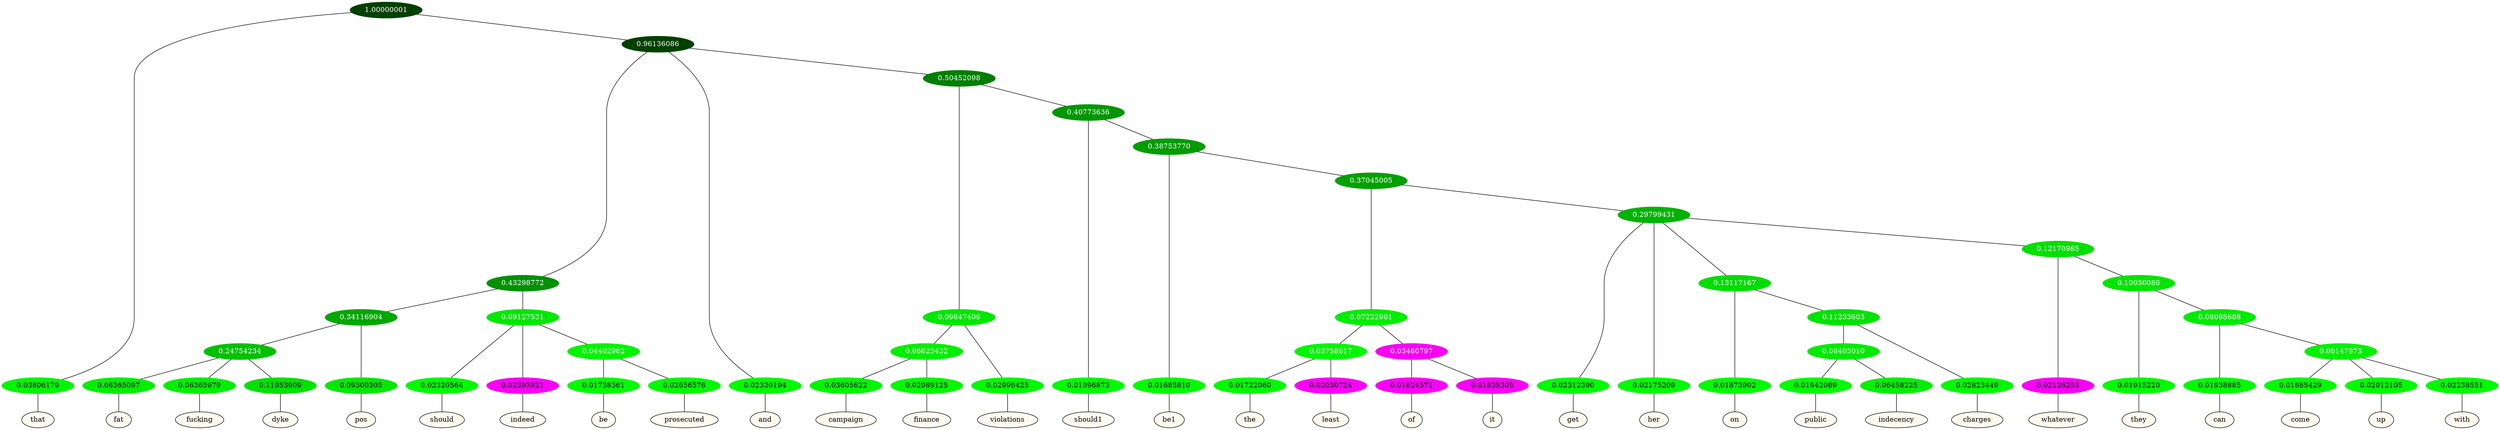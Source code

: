 graph {
	node [format=png height=0.15 nodesep=0.001 ordering=out overlap=prism overlap_scaling=0.01 ranksep=0.001 ratio=0.2 style=filled width=0.15]
	{
		rank=same
		a_w_1 [label=that color=black fillcolor=floralwhite style="filled,solid"]
		a_w_19 [label=fat color=black fillcolor=floralwhite style="filled,solid"]
		a_w_20 [label=fucking color=black fillcolor=floralwhite style="filled,solid"]
		a_w_21 [label=dyke color=black fillcolor=floralwhite style="filled,solid"]
		a_w_11 [label=pos color=black fillcolor=floralwhite style="filled,solid"]
		a_w_12 [label=should color=black fillcolor=floralwhite style="filled,solid"]
		a_w_13 [label=indeed color=black fillcolor=floralwhite style="filled,solid"]
		a_w_22 [label=be color=black fillcolor=floralwhite style="filled,solid"]
		a_w_23 [label=prosecuted color=black fillcolor=floralwhite style="filled,solid"]
		a_w_4 [label=and color=black fillcolor=floralwhite style="filled,solid"]
		a_w_24 [label=campaign color=black fillcolor=floralwhite style="filled,solid"]
		a_w_25 [label=finance color=black fillcolor=floralwhite style="filled,solid"]
		a_w_16 [label=violations color=black fillcolor=floralwhite style="filled,solid"]
		a_w_17 [label=should1 color=black fillcolor=floralwhite style="filled,solid"]
		a_w_26 [label=be1 color=black fillcolor=floralwhite style="filled,solid"]
		a_w_36 [label=the color=black fillcolor=floralwhite style="filled,solid"]
		a_w_37 [label=least color=black fillcolor=floralwhite style="filled,solid"]
		a_w_38 [label=of color=black fillcolor=floralwhite style="filled,solid"]
		a_w_39 [label=it color=black fillcolor=floralwhite style="filled,solid"]
		a_w_32 [label=get color=black fillcolor=floralwhite style="filled,solid"]
		a_w_33 [label=her color=black fillcolor=floralwhite style="filled,solid"]
		a_w_40 [label=on color=black fillcolor=floralwhite style="filled,solid"]
		a_w_48 [label=public color=black fillcolor=floralwhite style="filled,solid"]
		a_w_49 [label=indecency color=black fillcolor=floralwhite style="filled,solid"]
		a_w_45 [label=charges color=black fillcolor=floralwhite style="filled,solid"]
		a_w_42 [label=whatever color=black fillcolor=floralwhite style="filled,solid"]
		a_w_46 [label=they color=black fillcolor=floralwhite style="filled,solid"]
		a_w_50 [label=can color=black fillcolor=floralwhite style="filled,solid"]
		a_w_52 [label=come color=black fillcolor=floralwhite style="filled,solid"]
		a_w_53 [label=up color=black fillcolor=floralwhite style="filled,solid"]
		a_w_54 [label=with color=black fillcolor=floralwhite style="filled,solid"]
	}
	a_n_1 -- a_w_1
	a_n_19 -- a_w_19
	a_n_20 -- a_w_20
	a_n_21 -- a_w_21
	a_n_11 -- a_w_11
	a_n_12 -- a_w_12
	a_n_13 -- a_w_13
	a_n_22 -- a_w_22
	a_n_23 -- a_w_23
	a_n_4 -- a_w_4
	a_n_24 -- a_w_24
	a_n_25 -- a_w_25
	a_n_16 -- a_w_16
	a_n_17 -- a_w_17
	a_n_26 -- a_w_26
	a_n_36 -- a_w_36
	a_n_37 -- a_w_37
	a_n_38 -- a_w_38
	a_n_39 -- a_w_39
	a_n_32 -- a_w_32
	a_n_33 -- a_w_33
	a_n_40 -- a_w_40
	a_n_48 -- a_w_48
	a_n_49 -- a_w_49
	a_n_45 -- a_w_45
	a_n_42 -- a_w_42
	a_n_46 -- a_w_46
	a_n_50 -- a_w_50
	a_n_52 -- a_w_52
	a_n_53 -- a_w_53
	a_n_54 -- a_w_54
	{
		rank=same
		a_n_1 [label=0.03806179 color="0.334 1.000 0.962" fontcolor=black]
		a_n_19 [label=0.06365097 color="0.334 1.000 0.936" fontcolor=black]
		a_n_20 [label=0.06365979 color="0.334 1.000 0.936" fontcolor=black]
		a_n_21 [label=0.11953909 color="0.334 1.000 0.880" fontcolor=black]
		a_n_11 [label=0.09300305 color="0.334 1.000 0.907" fontcolor=black]
		a_n_12 [label=0.02320564 color="0.334 1.000 0.977" fontcolor=black]
		a_n_13 [label=0.02393921 color="0.835 1.000 0.976" fontcolor=black]
		a_n_22 [label=0.01738361 color="0.334 1.000 0.983" fontcolor=black]
		a_n_23 [label=0.02656576 color="0.334 1.000 0.973" fontcolor=black]
		a_n_4 [label=0.02330194 color="0.334 1.000 0.977" fontcolor=black]
		a_n_24 [label=0.03605622 color="0.334 1.000 0.964" fontcolor=black]
		a_n_25 [label=0.02989125 color="0.334 1.000 0.970" fontcolor=black]
		a_n_16 [label=0.02996425 color="0.334 1.000 0.970" fontcolor=black]
		a_n_17 [label=0.01996873 color="0.334 1.000 0.980" fontcolor=black]
		a_n_26 [label=0.01685810 color="0.334 1.000 0.983" fontcolor=black]
		a_n_36 [label=0.01722060 color="0.334 1.000 0.983" fontcolor=black]
		a_n_37 [label=0.02030724 color="0.835 1.000 0.980" fontcolor=black]
		a_n_38 [label=0.01624571 color="0.835 1.000 0.984" fontcolor=black]
		a_n_39 [label=0.01835305 color="0.835 1.000 0.982" fontcolor=black]
		a_n_32 [label=0.02312390 color="0.334 1.000 0.977" fontcolor=black]
		a_n_33 [label=0.02175209 color="0.334 1.000 0.978" fontcolor=black]
		a_n_40 [label=0.01873902 color="0.334 1.000 0.981" fontcolor=black]
		a_n_48 [label=0.01942089 color="0.334 1.000 0.981" fontcolor=black]
		a_n_49 [label=0.06458225 color="0.334 1.000 0.935" fontcolor=black]
		a_n_45 [label=0.02823449 color="0.334 1.000 0.972" fontcolor=black]
		a_n_42 [label=0.02126253 color="0.835 1.000 0.979" fontcolor=black]
		a_n_46 [label=0.01915220 color="0.334 1.000 0.981" fontcolor=black]
		a_n_50 [label=0.01938885 color="0.334 1.000 0.981" fontcolor=black]
		a_n_52 [label=0.01885429 color="0.334 1.000 0.981" fontcolor=black]
		a_n_53 [label=0.02012105 color="0.334 1.000 0.980" fontcolor=black]
		a_n_54 [label=0.02238551 color="0.334 1.000 0.978" fontcolor=black]
	}
	a_n_0 [label=1.00000001 color="0.334 1.000 0.250" fontcolor=grey99]
	a_n_0 -- a_n_1
	a_n_2 [label=0.96136086 color="0.334 1.000 0.250" fontcolor=grey99]
	a_n_0 -- a_n_2
	a_n_3 [label=0.43298772 color="0.334 1.000 0.567" fontcolor=grey99]
	a_n_2 -- a_n_3
	a_n_2 -- a_n_4
	a_n_5 [label=0.50452098 color="0.334 1.000 0.495" fontcolor=grey99]
	a_n_2 -- a_n_5
	a_n_6 [label=0.34116904 color="0.334 1.000 0.659" fontcolor=grey99]
	a_n_3 -- a_n_6
	a_n_7 [label=0.09127531 color="0.334 1.000 0.909" fontcolor=grey99]
	a_n_3 -- a_n_7
	a_n_8 [label=0.09647409 color="0.334 1.000 0.904" fontcolor=grey99]
	a_n_5 -- a_n_8
	a_n_9 [label=0.40773636 color="0.334 1.000 0.592" fontcolor=grey99]
	a_n_5 -- a_n_9
	a_n_10 [label=0.24754234 color="0.334 1.000 0.752" fontcolor=grey99]
	a_n_6 -- a_n_10
	a_n_6 -- a_n_11
	a_n_7 -- a_n_12
	a_n_7 -- a_n_13
	a_n_14 [label=0.04402962 color="0.334 1.000 0.956" fontcolor=grey99]
	a_n_7 -- a_n_14
	a_n_15 [label=0.06623432 color="0.334 1.000 0.934" fontcolor=grey99]
	a_n_8 -- a_n_15
	a_n_8 -- a_n_16
	a_n_9 -- a_n_17
	a_n_18 [label=0.38753770 color="0.334 1.000 0.612" fontcolor=grey99]
	a_n_9 -- a_n_18
	a_n_10 -- a_n_19
	a_n_10 -- a_n_20
	a_n_10 -- a_n_21
	a_n_14 -- a_n_22
	a_n_14 -- a_n_23
	a_n_15 -- a_n_24
	a_n_15 -- a_n_25
	a_n_18 -- a_n_26
	a_n_27 [label=0.37045005 color="0.334 1.000 0.630" fontcolor=grey99]
	a_n_18 -- a_n_27
	a_n_28 [label=0.07222981 color="0.334 1.000 0.928" fontcolor=grey99]
	a_n_27 -- a_n_28
	a_n_29 [label=0.29799431 color="0.334 1.000 0.702" fontcolor=grey99]
	a_n_27 -- a_n_29
	a_n_30 [label=0.03758617 color="0.334 1.000 0.962" fontcolor=grey99]
	a_n_28 -- a_n_30
	a_n_31 [label=0.03460797 color="0.835 1.000 0.965" fontcolor=grey99]
	a_n_28 -- a_n_31
	a_n_29 -- a_n_32
	a_n_29 -- a_n_33
	a_n_34 [label=0.13117167 color="0.334 1.000 0.869" fontcolor=grey99]
	a_n_29 -- a_n_34
	a_n_35 [label=0.12170985 color="0.334 1.000 0.878" fontcolor=grey99]
	a_n_29 -- a_n_35
	a_n_30 -- a_n_36
	a_n_30 -- a_n_37
	a_n_31 -- a_n_38
	a_n_31 -- a_n_39
	a_n_34 -- a_n_40
	a_n_41 [label=0.11233603 color="0.334 1.000 0.888" fontcolor=grey99]
	a_n_34 -- a_n_41
	a_n_35 -- a_n_42
	a_n_43 [label=0.10030086 color="0.334 1.000 0.900" fontcolor=grey99]
	a_n_35 -- a_n_43
	a_n_44 [label=0.08403010 color="0.334 1.000 0.916" fontcolor=grey99]
	a_n_41 -- a_n_44
	a_n_41 -- a_n_45
	a_n_43 -- a_n_46
	a_n_47 [label=0.08098688 color="0.334 1.000 0.919" fontcolor=grey99]
	a_n_43 -- a_n_47
	a_n_44 -- a_n_48
	a_n_44 -- a_n_49
	a_n_47 -- a_n_50
	a_n_51 [label=0.06147973 color="0.334 1.000 0.939" fontcolor=grey99]
	a_n_47 -- a_n_51
	a_n_51 -- a_n_52
	a_n_51 -- a_n_53
	a_n_51 -- a_n_54
}
